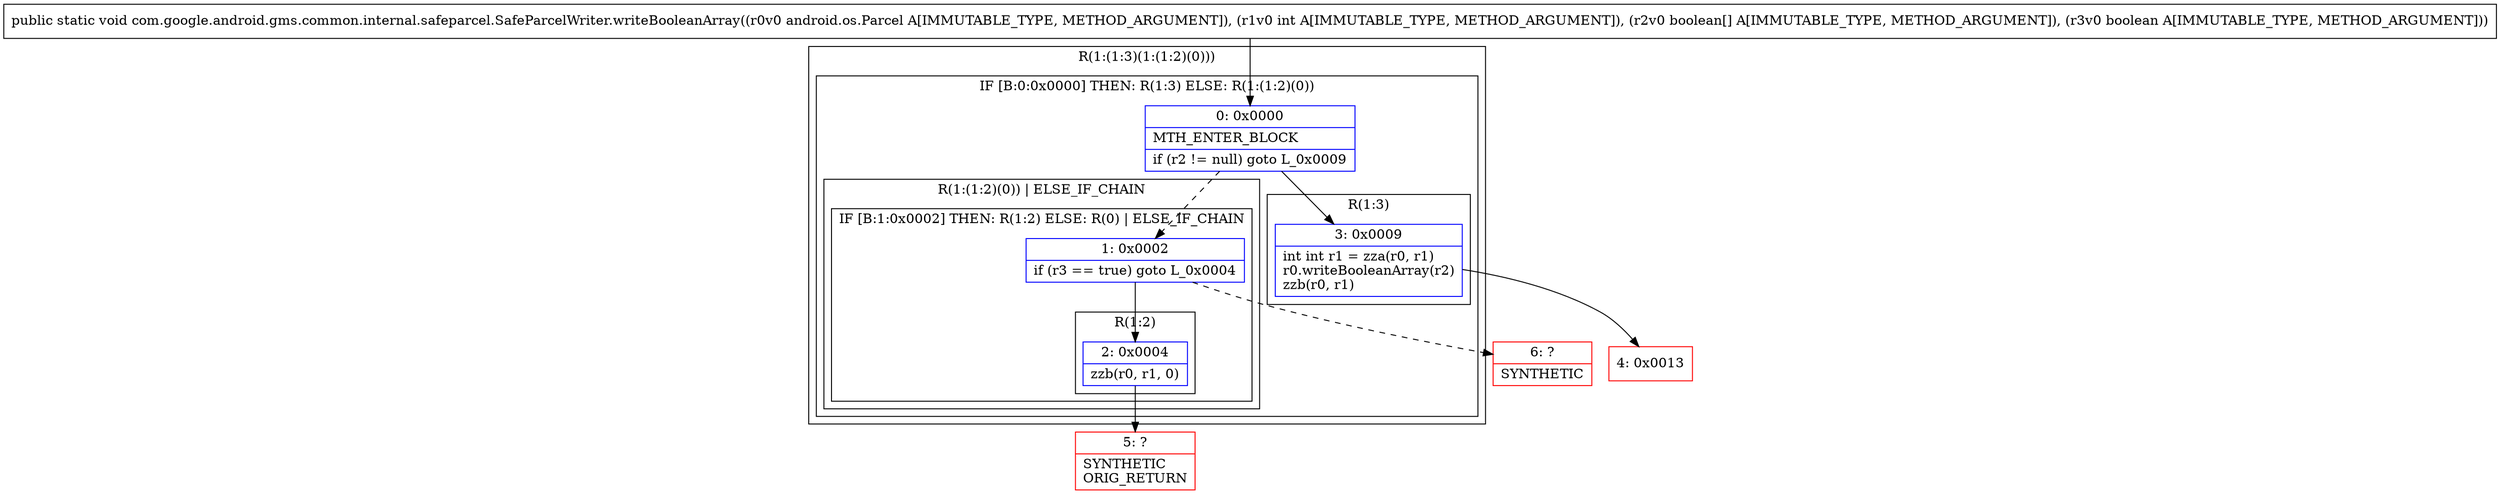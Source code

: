 digraph "CFG forcom.google.android.gms.common.internal.safeparcel.SafeParcelWriter.writeBooleanArray(Landroid\/os\/Parcel;I[ZZ)V" {
subgraph cluster_Region_861070827 {
label = "R(1:(1:3)(1:(1:2)(0)))";
node [shape=record,color=blue];
subgraph cluster_IfRegion_1783466103 {
label = "IF [B:0:0x0000] THEN: R(1:3) ELSE: R(1:(1:2)(0))";
node [shape=record,color=blue];
Node_0 [shape=record,label="{0\:\ 0x0000|MTH_ENTER_BLOCK\l|if (r2 != null) goto L_0x0009\l}"];
subgraph cluster_Region_720675946 {
label = "R(1:3)";
node [shape=record,color=blue];
Node_3 [shape=record,label="{3\:\ 0x0009|int int r1 = zza(r0, r1)\lr0.writeBooleanArray(r2)\lzzb(r0, r1)\l}"];
}
subgraph cluster_Region_1246318348 {
label = "R(1:(1:2)(0)) | ELSE_IF_CHAIN\l";
node [shape=record,color=blue];
subgraph cluster_IfRegion_1330472194 {
label = "IF [B:1:0x0002] THEN: R(1:2) ELSE: R(0) | ELSE_IF_CHAIN\l";
node [shape=record,color=blue];
Node_1 [shape=record,label="{1\:\ 0x0002|if (r3 == true) goto L_0x0004\l}"];
subgraph cluster_Region_1796517053 {
label = "R(1:2)";
node [shape=record,color=blue];
Node_2 [shape=record,label="{2\:\ 0x0004|zzb(r0, r1, 0)\l}"];
}
subgraph cluster_Region_1830592408 {
label = "R(0)";
node [shape=record,color=blue];
}
}
}
}
}
Node_4 [shape=record,color=red,label="{4\:\ 0x0013}"];
Node_5 [shape=record,color=red,label="{5\:\ ?|SYNTHETIC\lORIG_RETURN\l}"];
Node_6 [shape=record,color=red,label="{6\:\ ?|SYNTHETIC\l}"];
MethodNode[shape=record,label="{public static void com.google.android.gms.common.internal.safeparcel.SafeParcelWriter.writeBooleanArray((r0v0 android.os.Parcel A[IMMUTABLE_TYPE, METHOD_ARGUMENT]), (r1v0 int A[IMMUTABLE_TYPE, METHOD_ARGUMENT]), (r2v0 boolean[] A[IMMUTABLE_TYPE, METHOD_ARGUMENT]), (r3v0 boolean A[IMMUTABLE_TYPE, METHOD_ARGUMENT])) }"];
MethodNode -> Node_0;
Node_0 -> Node_1[style=dashed];
Node_0 -> Node_3;
Node_3 -> Node_4;
Node_1 -> Node_2;
Node_1 -> Node_6[style=dashed];
Node_2 -> Node_5;
}

